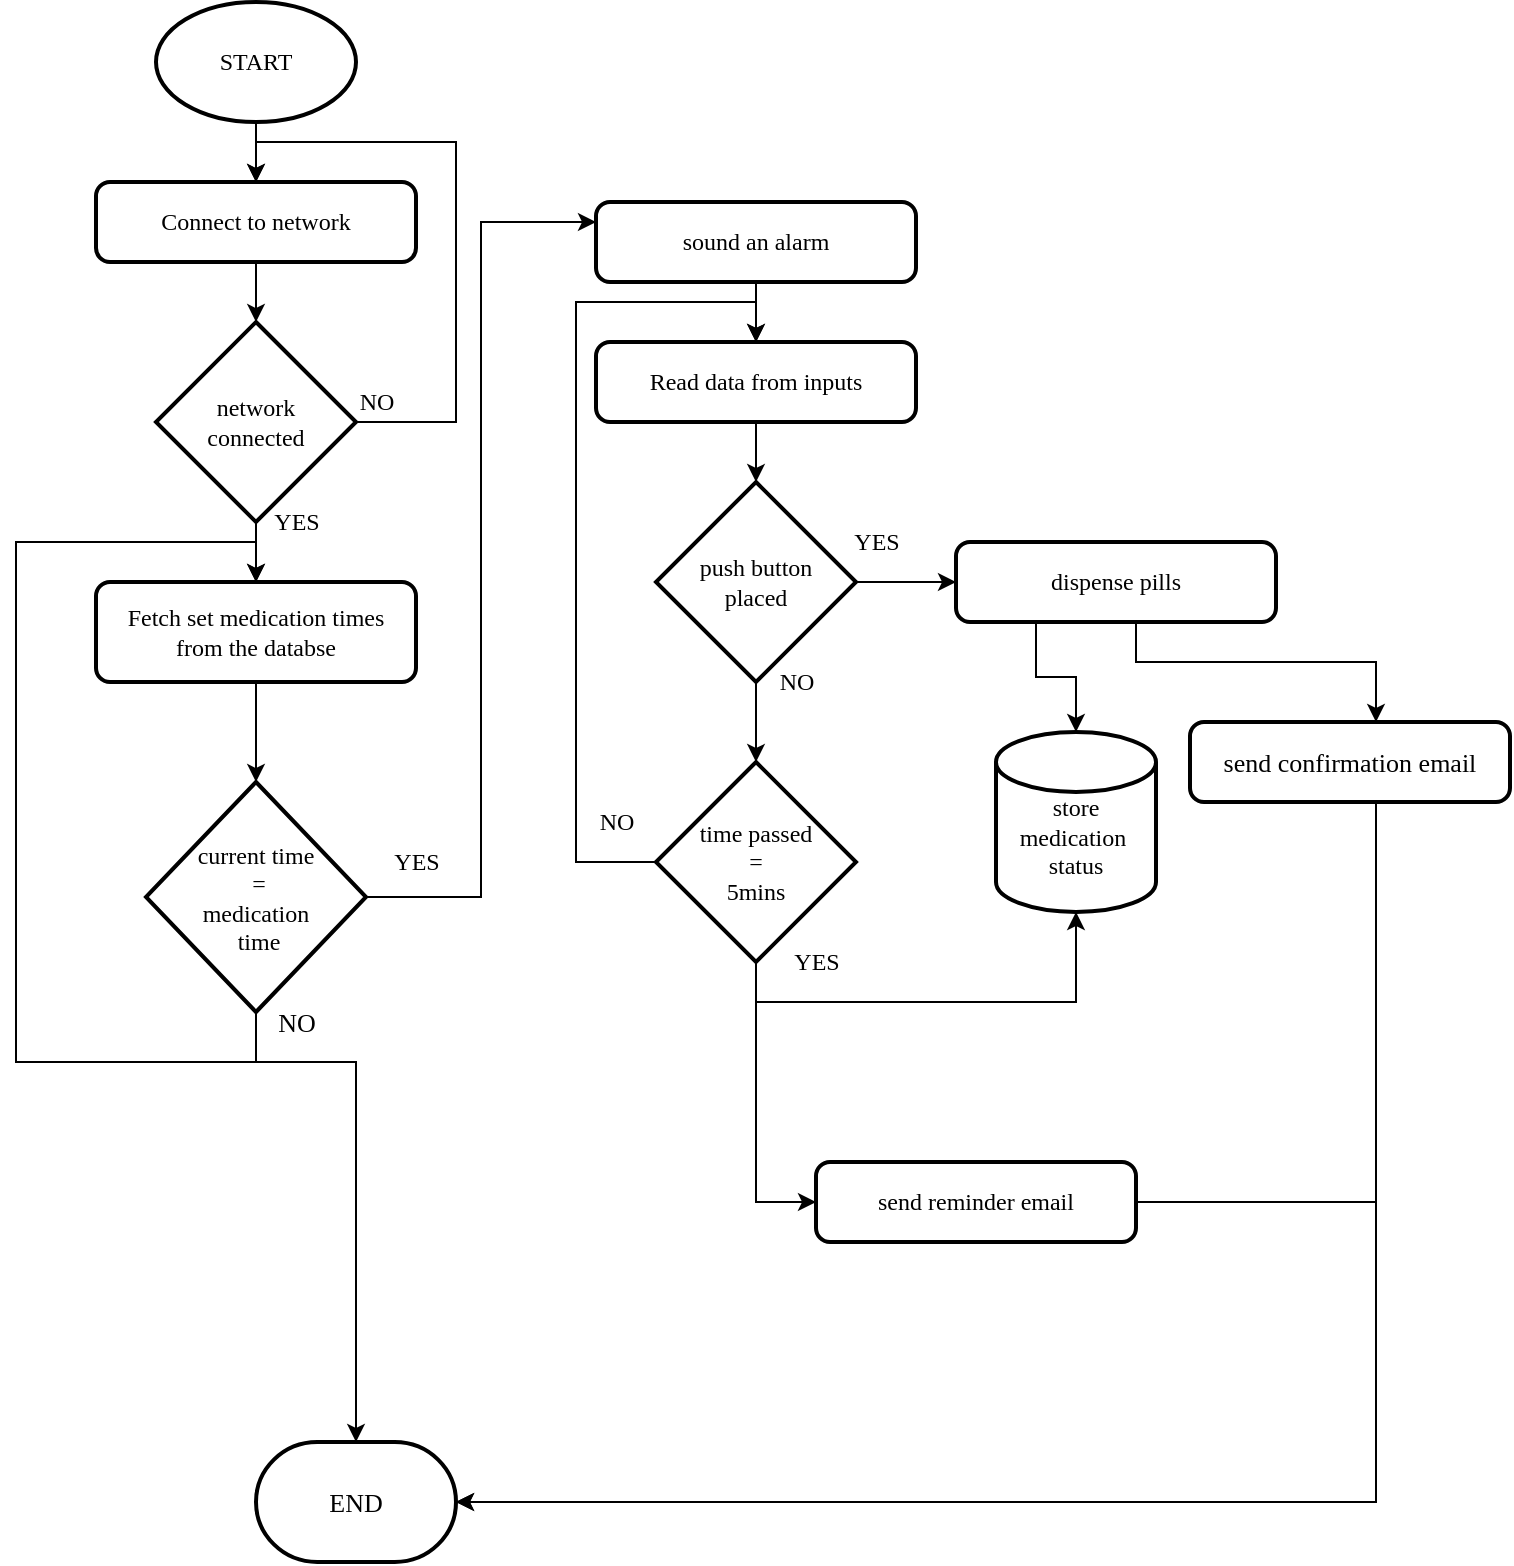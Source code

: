 <mxfile version="13.9.9" type="device"><diagram id="C5RBs43oDa-KdzZeNtuy" name="Page-1"><mxGraphModel dx="852" dy="504" grid="1" gridSize="10" guides="1" tooltips="1" connect="1" arrows="1" fold="1" page="1" pageScale="1" pageWidth="827" pageHeight="1169" math="0" shadow="0"><root><mxCell id="WIyWlLk6GJQsqaUBKTNV-0"/><mxCell id="WIyWlLk6GJQsqaUBKTNV-1" parent="WIyWlLk6GJQsqaUBKTNV-0"/><mxCell id="MHyD_c5BUZ5RGa59D3xt-31" style="edgeStyle=orthogonalEdgeStyle;rounded=0;orthogonalLoop=1;jettySize=auto;html=1;entryX=0.5;entryY=0;entryDx=0;entryDy=0;fontFamily=Times New Roman;" edge="1" parent="WIyWlLk6GJQsqaUBKTNV-1" source="MHyD_c5BUZ5RGa59D3xt-26" target="MHyD_c5BUZ5RGa59D3xt-27"><mxGeometry relative="1" as="geometry"/></mxCell><mxCell id="MHyD_c5BUZ5RGa59D3xt-26" value="START" style="strokeWidth=2;html=1;shape=mxgraph.flowchart.start_1;whiteSpace=wrap;fontFamily=Times New Roman;" vertex="1" parent="WIyWlLk6GJQsqaUBKTNV-1"><mxGeometry x="150" y="40" width="100" height="60" as="geometry"/></mxCell><mxCell id="MHyD_c5BUZ5RGa59D3xt-29" value="" style="edgeStyle=orthogonalEdgeStyle;rounded=0;orthogonalLoop=1;jettySize=auto;html=1;fontFamily=Times New Roman;" edge="1" parent="WIyWlLk6GJQsqaUBKTNV-1" source="MHyD_c5BUZ5RGa59D3xt-27" target="MHyD_c5BUZ5RGa59D3xt-28"><mxGeometry relative="1" as="geometry"/></mxCell><mxCell id="MHyD_c5BUZ5RGa59D3xt-27" value="Connect to network" style="rounded=1;whiteSpace=wrap;html=1;absoluteArcSize=1;arcSize=14;strokeWidth=2;fontFamily=Times New Roman;" vertex="1" parent="WIyWlLk6GJQsqaUBKTNV-1"><mxGeometry x="120" y="130" width="160" height="40" as="geometry"/></mxCell><mxCell id="MHyD_c5BUZ5RGa59D3xt-32" style="edgeStyle=orthogonalEdgeStyle;rounded=0;orthogonalLoop=1;jettySize=auto;html=1;entryX=0.5;entryY=0;entryDx=0;entryDy=0;fontFamily=Times New Roman;" edge="1" parent="WIyWlLk6GJQsqaUBKTNV-1" source="MHyD_c5BUZ5RGa59D3xt-28" target="MHyD_c5BUZ5RGa59D3xt-27"><mxGeometry relative="1" as="geometry"><Array as="points"><mxPoint x="300" y="250"/><mxPoint x="300" y="110"/><mxPoint x="200" y="110"/></Array></mxGeometry></mxCell><mxCell id="MHyD_c5BUZ5RGa59D3xt-42" style="edgeStyle=orthogonalEdgeStyle;rounded=0;orthogonalLoop=1;jettySize=auto;html=1;entryX=0.5;entryY=0;entryDx=0;entryDy=0;fontFamily=Times New Roman;" edge="1" parent="WIyWlLk6GJQsqaUBKTNV-1" source="MHyD_c5BUZ5RGa59D3xt-28" target="MHyD_c5BUZ5RGa59D3xt-38"><mxGeometry relative="1" as="geometry"/></mxCell><mxCell id="MHyD_c5BUZ5RGa59D3xt-28" value="network &lt;br&gt;connected" style="strokeWidth=2;html=1;shape=mxgraph.flowchart.decision;whiteSpace=wrap;fontFamily=Times New Roman;" vertex="1" parent="WIyWlLk6GJQsqaUBKTNV-1"><mxGeometry x="150" y="200" width="100" height="100" as="geometry"/></mxCell><mxCell id="MHyD_c5BUZ5RGa59D3xt-44" style="edgeStyle=orthogonalEdgeStyle;rounded=0;orthogonalLoop=1;jettySize=auto;html=1;entryX=0.5;entryY=0;entryDx=0;entryDy=0;fontFamily=Times New Roman;" edge="1" parent="WIyWlLk6GJQsqaUBKTNV-1" source="MHyD_c5BUZ5RGa59D3xt-38" target="MHyD_c5BUZ5RGa59D3xt-40"><mxGeometry relative="1" as="geometry"/></mxCell><mxCell id="MHyD_c5BUZ5RGa59D3xt-38" value="Fetch set medication times&lt;br&gt;from the databse" style="rounded=1;whiteSpace=wrap;html=1;absoluteArcSize=1;arcSize=14;strokeWidth=2;fontFamily=Times New Roman;" vertex="1" parent="WIyWlLk6GJQsqaUBKTNV-1"><mxGeometry x="120" y="330" width="160" height="50" as="geometry"/></mxCell><mxCell id="MHyD_c5BUZ5RGa59D3xt-51" style="edgeStyle=orthogonalEdgeStyle;rounded=0;orthogonalLoop=1;jettySize=auto;html=1;entryX=0;entryY=0.25;entryDx=0;entryDy=0;fontFamily=Times New Roman;" edge="1" parent="WIyWlLk6GJQsqaUBKTNV-1" source="MHyD_c5BUZ5RGa59D3xt-40" target="MHyD_c5BUZ5RGa59D3xt-45"><mxGeometry relative="1" as="geometry"/></mxCell><mxCell id="MHyD_c5BUZ5RGa59D3xt-79" style="edgeStyle=orthogonalEdgeStyle;rounded=0;orthogonalLoop=1;jettySize=auto;html=1;entryX=0.5;entryY=0;entryDx=0;entryDy=0;entryPerimeter=0;fontFamily=Times New Roman;fontSize=13;" edge="1" parent="WIyWlLk6GJQsqaUBKTNV-1" source="MHyD_c5BUZ5RGa59D3xt-40" target="MHyD_c5BUZ5RGa59D3xt-75"><mxGeometry relative="1" as="geometry"><Array as="points"><mxPoint x="200" y="570"/><mxPoint x="250" y="570"/></Array></mxGeometry></mxCell><mxCell id="MHyD_c5BUZ5RGa59D3xt-40" value="current time&lt;br&gt;&amp;nbsp;= &lt;br&gt;medication&lt;br&gt;&amp;nbsp;time" style="rhombus;whiteSpace=wrap;html=1;strokeWidth=2;fontFamily=Times New Roman;" vertex="1" parent="WIyWlLk6GJQsqaUBKTNV-1"><mxGeometry x="145" y="430" width="110" height="115" as="geometry"/></mxCell><mxCell id="MHyD_c5BUZ5RGa59D3xt-60" value="" style="edgeStyle=orthogonalEdgeStyle;rounded=0;orthogonalLoop=1;jettySize=auto;html=1;fontFamily=Times New Roman;" edge="1" parent="WIyWlLk6GJQsqaUBKTNV-1" source="MHyD_c5BUZ5RGa59D3xt-45" target="MHyD_c5BUZ5RGa59D3xt-59"><mxGeometry relative="1" as="geometry"/></mxCell><mxCell id="MHyD_c5BUZ5RGa59D3xt-45" value="sound an alarm" style="rounded=1;whiteSpace=wrap;html=1;absoluteArcSize=1;arcSize=14;strokeWidth=2;fontFamily=Times New Roman;" vertex="1" parent="WIyWlLk6GJQsqaUBKTNV-1"><mxGeometry x="370" y="140" width="160" height="40" as="geometry"/></mxCell><mxCell id="MHyD_c5BUZ5RGa59D3xt-50" style="edgeStyle=orthogonalEdgeStyle;rounded=0;orthogonalLoop=1;jettySize=auto;html=1;exitX=1;exitY=0.5;exitDx=0;exitDy=0;exitPerimeter=0;entryX=0;entryY=0.5;entryDx=0;entryDy=0;fontFamily=Times New Roman;" edge="1" parent="WIyWlLk6GJQsqaUBKTNV-1" source="MHyD_c5BUZ5RGa59D3xt-47" target="MHyD_c5BUZ5RGa59D3xt-48"><mxGeometry relative="1" as="geometry"/></mxCell><mxCell id="MHyD_c5BUZ5RGa59D3xt-54" style="edgeStyle=orthogonalEdgeStyle;rounded=0;orthogonalLoop=1;jettySize=auto;html=1;exitX=0.5;exitY=1;exitDx=0;exitDy=0;exitPerimeter=0;entryX=0.5;entryY=0;entryDx=0;entryDy=0;entryPerimeter=0;fontFamily=Times New Roman;" edge="1" parent="WIyWlLk6GJQsqaUBKTNV-1" source="MHyD_c5BUZ5RGa59D3xt-47" target="MHyD_c5BUZ5RGa59D3xt-53"><mxGeometry relative="1" as="geometry"/></mxCell><mxCell id="MHyD_c5BUZ5RGa59D3xt-47" value="push button &lt;br&gt;placed" style="strokeWidth=2;html=1;shape=mxgraph.flowchart.decision;whiteSpace=wrap;fontFamily=Times New Roman;" vertex="1" parent="WIyWlLk6GJQsqaUBKTNV-1"><mxGeometry x="400" y="280" width="100" height="100" as="geometry"/></mxCell><mxCell id="MHyD_c5BUZ5RGa59D3xt-68" style="edgeStyle=orthogonalEdgeStyle;rounded=0;orthogonalLoop=1;jettySize=auto;html=1;exitX=0.25;exitY=1;exitDx=0;exitDy=0;fontFamily=Times New Roman;" edge="1" parent="WIyWlLk6GJQsqaUBKTNV-1" source="MHyD_c5BUZ5RGa59D3xt-48" target="MHyD_c5BUZ5RGa59D3xt-67"><mxGeometry relative="1" as="geometry"/></mxCell><mxCell id="MHyD_c5BUZ5RGa59D3xt-74" style="edgeStyle=orthogonalEdgeStyle;rounded=0;orthogonalLoop=1;jettySize=auto;html=1;fontFamily=Times New Roman;" edge="1" parent="WIyWlLk6GJQsqaUBKTNV-1" source="MHyD_c5BUZ5RGa59D3xt-48" target="MHyD_c5BUZ5RGa59D3xt-72"><mxGeometry relative="1" as="geometry"><mxPoint x="640" y="360" as="sourcePoint"/><Array as="points"><mxPoint x="640" y="370"/><mxPoint x="760" y="370"/></Array></mxGeometry></mxCell><mxCell id="MHyD_c5BUZ5RGa59D3xt-48" value="dispense pills" style="rounded=1;whiteSpace=wrap;html=1;absoluteArcSize=1;arcSize=14;strokeWidth=2;fontFamily=Times New Roman;" vertex="1" parent="WIyWlLk6GJQsqaUBKTNV-1"><mxGeometry x="550" y="310" width="160" height="40" as="geometry"/></mxCell><mxCell id="MHyD_c5BUZ5RGa59D3xt-62" style="edgeStyle=orthogonalEdgeStyle;rounded=0;orthogonalLoop=1;jettySize=auto;html=1;entryX=0.5;entryY=0;entryDx=0;entryDy=0;fontFamily=Times New Roman;" edge="1" parent="WIyWlLk6GJQsqaUBKTNV-1" source="MHyD_c5BUZ5RGa59D3xt-53" target="MHyD_c5BUZ5RGa59D3xt-59"><mxGeometry relative="1" as="geometry"><Array as="points"><mxPoint x="360" y="470"/><mxPoint x="360" y="190"/><mxPoint x="450" y="190"/></Array></mxGeometry></mxCell><mxCell id="MHyD_c5BUZ5RGa59D3xt-69" style="edgeStyle=orthogonalEdgeStyle;rounded=0;orthogonalLoop=1;jettySize=auto;html=1;exitX=0.5;exitY=1;exitDx=0;exitDy=0;exitPerimeter=0;entryX=0.5;entryY=1;entryDx=0;entryDy=0;entryPerimeter=0;fontFamily=Times New Roman;" edge="1" parent="WIyWlLk6GJQsqaUBKTNV-1" source="MHyD_c5BUZ5RGa59D3xt-53" target="MHyD_c5BUZ5RGa59D3xt-67"><mxGeometry relative="1" as="geometry"/></mxCell><mxCell id="MHyD_c5BUZ5RGa59D3xt-70" style="edgeStyle=orthogonalEdgeStyle;rounded=0;orthogonalLoop=1;jettySize=auto;html=1;exitX=0.5;exitY=1;exitDx=0;exitDy=0;exitPerimeter=0;entryX=0;entryY=0.5;entryDx=0;entryDy=0;fontFamily=Times New Roman;" edge="1" parent="WIyWlLk6GJQsqaUBKTNV-1" source="MHyD_c5BUZ5RGa59D3xt-53" target="MHyD_c5BUZ5RGa59D3xt-66"><mxGeometry relative="1" as="geometry"/></mxCell><mxCell id="MHyD_c5BUZ5RGa59D3xt-53" value="time passed &lt;br&gt;=&lt;br&gt;5mins" style="strokeWidth=2;html=1;shape=mxgraph.flowchart.decision;whiteSpace=wrap;fontFamily=Times New Roman;" vertex="1" parent="WIyWlLk6GJQsqaUBKTNV-1"><mxGeometry x="400" y="420" width="100" height="100" as="geometry"/></mxCell><mxCell id="MHyD_c5BUZ5RGa59D3xt-55" value="YES" style="text;html=1;align=center;verticalAlign=middle;resizable=0;points=[];autosize=1;fontFamily=Times New Roman;" vertex="1" parent="WIyWlLk6GJQsqaUBKTNV-1"><mxGeometry x="490" y="300" width="40" height="20" as="geometry"/></mxCell><mxCell id="MHyD_c5BUZ5RGa59D3xt-56" value="NO" style="text;html=1;align=center;verticalAlign=middle;resizable=0;points=[];autosize=1;fontFamily=Times New Roman;" vertex="1" parent="WIyWlLk6GJQsqaUBKTNV-1"><mxGeometry x="455" y="370" width="30" height="20" as="geometry"/></mxCell><mxCell id="MHyD_c5BUZ5RGa59D3xt-57" value="YES" style="text;html=1;align=center;verticalAlign=middle;resizable=0;points=[];autosize=1;fontFamily=Times New Roman;" vertex="1" parent="WIyWlLk6GJQsqaUBKTNV-1"><mxGeometry x="260" y="460" width="40" height="20" as="geometry"/></mxCell><mxCell id="MHyD_c5BUZ5RGa59D3xt-61" value="" style="edgeStyle=orthogonalEdgeStyle;rounded=0;orthogonalLoop=1;jettySize=auto;html=1;fontFamily=Times New Roman;" edge="1" parent="WIyWlLk6GJQsqaUBKTNV-1" source="MHyD_c5BUZ5RGa59D3xt-59" target="MHyD_c5BUZ5RGa59D3xt-47"><mxGeometry relative="1" as="geometry"/></mxCell><mxCell id="MHyD_c5BUZ5RGa59D3xt-59" value="Read data from inputs" style="rounded=1;whiteSpace=wrap;html=1;absoluteArcSize=1;arcSize=14;strokeWidth=2;fontFamily=Times New Roman;" vertex="1" parent="WIyWlLk6GJQsqaUBKTNV-1"><mxGeometry x="370" y="210" width="160" height="40" as="geometry"/></mxCell><mxCell id="MHyD_c5BUZ5RGa59D3xt-63" value="NO" style="text;html=1;align=center;verticalAlign=middle;resizable=0;points=[];autosize=1;fontFamily=Times New Roman;" vertex="1" parent="WIyWlLk6GJQsqaUBKTNV-1"><mxGeometry x="365" y="440" width="30" height="20" as="geometry"/></mxCell><mxCell id="MHyD_c5BUZ5RGa59D3xt-64" value="NO" style="text;html=1;align=center;verticalAlign=middle;resizable=0;points=[];autosize=1;fontFamily=Times New Roman;" vertex="1" parent="WIyWlLk6GJQsqaUBKTNV-1"><mxGeometry x="245" y="230" width="30" height="20" as="geometry"/></mxCell><mxCell id="MHyD_c5BUZ5RGa59D3xt-65" value="YES" style="text;html=1;align=center;verticalAlign=middle;resizable=0;points=[];autosize=1;fontFamily=Times New Roman;" vertex="1" parent="WIyWlLk6GJQsqaUBKTNV-1"><mxGeometry x="200" y="290" width="40" height="20" as="geometry"/></mxCell><mxCell id="MHyD_c5BUZ5RGa59D3xt-77" style="edgeStyle=orthogonalEdgeStyle;rounded=0;orthogonalLoop=1;jettySize=auto;html=1;entryX=1;entryY=0.5;entryDx=0;entryDy=0;entryPerimeter=0;fontFamily=Times New Roman;fontSize=13;" edge="1" parent="WIyWlLk6GJQsqaUBKTNV-1" source="MHyD_c5BUZ5RGa59D3xt-66" target="MHyD_c5BUZ5RGa59D3xt-75"><mxGeometry relative="1" as="geometry"><Array as="points"><mxPoint x="760" y="640"/><mxPoint x="760" y="790"/></Array></mxGeometry></mxCell><mxCell id="MHyD_c5BUZ5RGa59D3xt-66" value="send reminder email" style="rounded=1;whiteSpace=wrap;html=1;absoluteArcSize=1;arcSize=14;strokeWidth=2;fontFamily=Times New Roman;" vertex="1" parent="WIyWlLk6GJQsqaUBKTNV-1"><mxGeometry x="480" y="620" width="160" height="40" as="geometry"/></mxCell><mxCell id="MHyD_c5BUZ5RGa59D3xt-67" value="&lt;br&gt;store medication&amp;nbsp;&lt;br&gt;status" style="strokeWidth=2;html=1;shape=mxgraph.flowchart.database;whiteSpace=wrap;fontFamily=Times New Roman;" vertex="1" parent="WIyWlLk6GJQsqaUBKTNV-1"><mxGeometry x="570" y="405" width="80" height="90" as="geometry"/></mxCell><mxCell id="MHyD_c5BUZ5RGa59D3xt-76" style="edgeStyle=orthogonalEdgeStyle;rounded=0;orthogonalLoop=1;jettySize=auto;html=1;entryX=1;entryY=0.5;entryDx=0;entryDy=0;entryPerimeter=0;fontFamily=Times New Roman;fontSize=13;" edge="1" parent="WIyWlLk6GJQsqaUBKTNV-1" source="MHyD_c5BUZ5RGa59D3xt-72" target="MHyD_c5BUZ5RGa59D3xt-75"><mxGeometry relative="1" as="geometry"><Array as="points"><mxPoint x="760" y="790"/></Array></mxGeometry></mxCell><mxCell id="MHyD_c5BUZ5RGa59D3xt-72" value="send c&lt;span style=&quot;font-size: 13px; line-height: 107%;&quot;&gt;onfirmation&lt;/span&gt;&amp;nbsp;email" style="rounded=1;whiteSpace=wrap;html=1;absoluteArcSize=1;arcSize=14;strokeWidth=2;fontFamily=Times New Roman;fontSize=13;" vertex="1" parent="WIyWlLk6GJQsqaUBKTNV-1"><mxGeometry x="667" y="400" width="160" height="40" as="geometry"/></mxCell><mxCell id="MHyD_c5BUZ5RGa59D3xt-73" value="YES" style="text;html=1;align=center;verticalAlign=middle;resizable=0;points=[];autosize=1;fontFamily=Times New Roman;" vertex="1" parent="WIyWlLk6GJQsqaUBKTNV-1"><mxGeometry x="460" y="510" width="40" height="20" as="geometry"/></mxCell><mxCell id="MHyD_c5BUZ5RGa59D3xt-78" style="edgeStyle=orthogonalEdgeStyle;rounded=0;orthogonalLoop=1;jettySize=auto;html=1;exitX=0.5;exitY=0;exitDx=0;exitDy=0;exitPerimeter=0;entryX=0.5;entryY=0;entryDx=0;entryDy=0;fontFamily=Times New Roman;fontSize=13;" edge="1" parent="WIyWlLk6GJQsqaUBKTNV-1" source="MHyD_c5BUZ5RGa59D3xt-75" target="MHyD_c5BUZ5RGa59D3xt-38"><mxGeometry relative="1" as="geometry"><Array as="points"><mxPoint x="250" y="570"/><mxPoint x="80" y="570"/><mxPoint x="80" y="310"/><mxPoint x="200" y="310"/></Array></mxGeometry></mxCell><mxCell id="MHyD_c5BUZ5RGa59D3xt-75" value="END" style="strokeWidth=2;html=1;shape=mxgraph.flowchart.terminator;whiteSpace=wrap;fontFamily=Times New Roman;fontSize=13;" vertex="1" parent="WIyWlLk6GJQsqaUBKTNV-1"><mxGeometry x="200" y="760" width="100" height="60" as="geometry"/></mxCell><mxCell id="MHyD_c5BUZ5RGa59D3xt-80" value="NO" style="text;html=1;align=center;verticalAlign=middle;resizable=0;points=[];autosize=1;fontSize=13;fontFamily=Times New Roman;" vertex="1" parent="WIyWlLk6GJQsqaUBKTNV-1"><mxGeometry x="205" y="540" width="30" height="20" as="geometry"/></mxCell></root></mxGraphModel></diagram></mxfile>